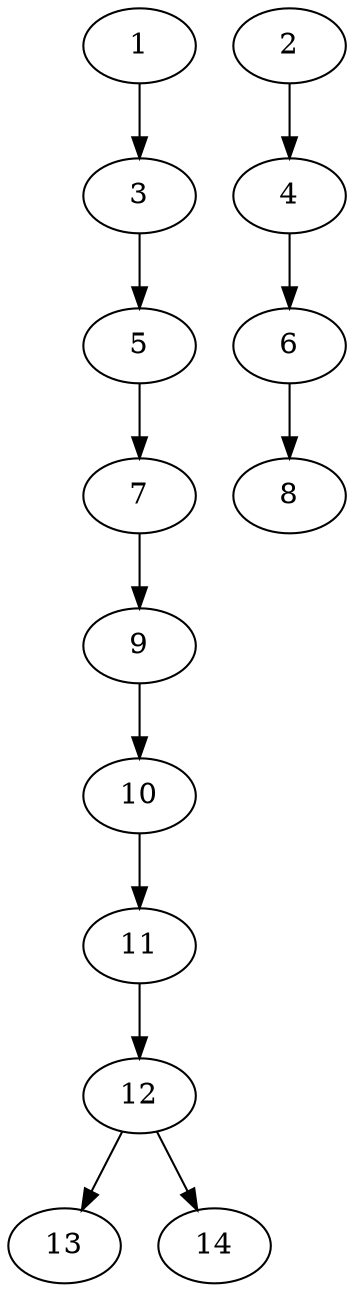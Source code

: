 // DAG (tier=1-easy, mode=compute, n=14, ccr=0.257, fat=0.403, density=0.202, regular=0.689, jump=0.094, mindata=262144, maxdata=2097152)
// DAG automatically generated by daggen at Sun Aug 24 16:33:32 2025
// /home/ermia/Project/Environments/daggen/bin/daggen --dot --ccr 0.257 --fat 0.403 --regular 0.689 --density 0.202 --jump 0.094 --mindata 262144 --maxdata 2097152 -n 14 
digraph G {
  1 [size="34875233516323", alpha="0.14", expect_size="17437616758161"]
  1 -> 3 [size ="580231626752"]
  2 [size="37406109979439448", alpha="0.04", expect_size="18703054989719724"]
  2 -> 4 [size ="24990300766208"]
  3 [size="5863447802851203", alpha="0.02", expect_size="2931723901425601"]
  3 -> 5 [size ="13423660236800"]
  4 [size="1147731410656810", alpha="0.05", expect_size="573865705328405"]
  4 -> 6 [size ="33253121589248"]
  5 [size="521570040420744", alpha="0.19", expect_size="260785020210372"]
  5 -> 7 [size ="9857084162048"]
  6 [size="495704260565498", alpha="0.12", expect_size="247852130282749"]
  6 -> 8 [size ="15447193812992"]
  7 [size="1537211081351935", alpha="0.11", expect_size="768605540675967"]
  7 -> 9 [size ="1683627180032"]
  8 [size="93810646306791", alpha="0.08", expect_size="46905323153395"]
  9 [size="548209680487238", alpha="0.17", expect_size="274104840243619"]
  9 -> 10 [size ="625194565632"]
  10 [size="5027912287998967808", alpha="0.07", expect_size="2513956143999483904"]
  10 -> 11 [size ="23479118200832"]
  11 [size="225590683266509", alpha="0.20", expect_size="112795341633254"]
  11 -> 12 [size ="607008063488"]
  12 [size="29089722216710292", alpha="0.20", expect_size="14544861108355146"]
  12 -> 13 [size ="11620981932032"]
  12 -> 14 [size ="11620981932032"]
  13 [size="4624475987579502592", alpha="0.08", expect_size="2312237993789751296"]
  14 [size="59421300188624936", alpha="0.01", expect_size="29710650094312468"]
}